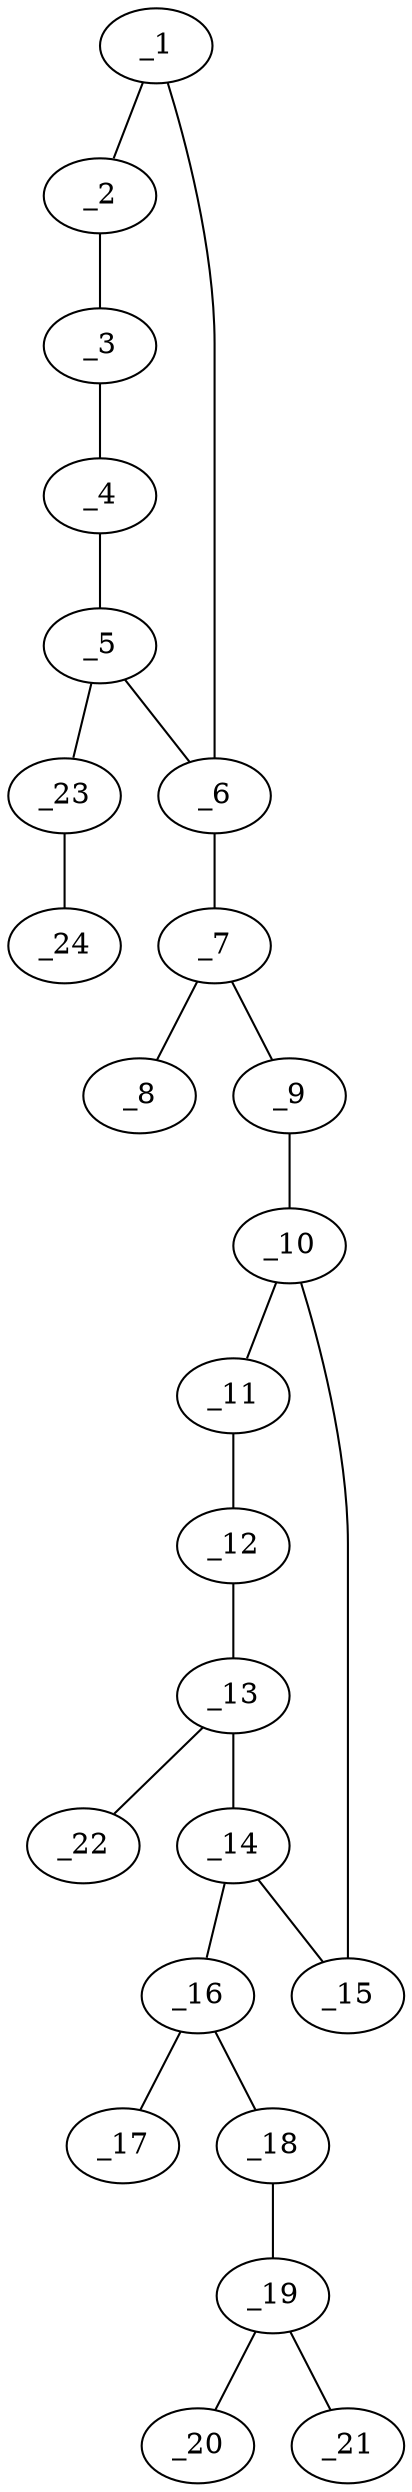 graph molid624575 {
	_1	 [charge=0,
		chem=1,
		symbol="C  ",
		x="7.1961",
		y="-1.5"];
	_2	 [charge=0,
		chem=1,
		symbol="C  ",
		x="8.0622",
		y="-2"];
	_1 -- _2	 [valence=1];
	_6	 [charge=0,
		chem=1,
		symbol="C  ",
		x="6.3301",
		y="-2"];
	_1 -- _6	 [valence=2];
	_3	 [charge=0,
		chem=1,
		symbol="C  ",
		x="8.0622",
		y="-3"];
	_2 -- _3	 [valence=2];
	_4	 [charge=0,
		chem=1,
		symbol="C  ",
		x="7.1961",
		y="-3.5"];
	_3 -- _4	 [valence=1];
	_5	 [charge=0,
		chem=1,
		symbol="C  ",
		x="6.3301",
		y="-3"];
	_4 -- _5	 [valence=2];
	_5 -- _6	 [valence=1];
	_23	 [charge=0,
		chem=2,
		symbol="O  ",
		x="5.4641",
		y="-3.5"];
	_5 -- _23	 [valence=1];
	_7	 [charge=0,
		chem=1,
		symbol="C  ",
		x="5.4641",
		y="-1.5"];
	_6 -- _7	 [valence=1];
	_8	 [charge=0,
		chem=2,
		symbol="O  ",
		x="4.5981",
		y="-2"];
	_7 -- _8	 [valence=2];
	_9	 [charge=0,
		chem=4,
		symbol="N  ",
		x="5.4641",
		y="-0.5"];
	_7 -- _9	 [valence=1];
	_10	 [charge=0,
		chem=1,
		symbol="C  ",
		x="4.5981",
		y=0];
	_9 -- _10	 [valence=1];
	_11	 [charge=0,
		chem=1,
		symbol="C  ",
		x="3.732",
		y="-0.5"];
	_10 -- _11	 [valence=1];
	_15	 [charge=0,
		chem=1,
		symbol="C  ",
		x="4.5981",
		y=1];
	_10 -- _15	 [valence=2];
	_12	 [charge=0,
		chem=1,
		symbol="C  ",
		x="2.866",
		y=0];
	_11 -- _12	 [valence=2];
	_13	 [charge=0,
		chem=1,
		symbol="C  ",
		x="2.866",
		y=1];
	_12 -- _13	 [valence=1];
	_14	 [charge=0,
		chem=1,
		symbol="C  ",
		x="3.7321",
		y="1.5"];
	_13 -- _14	 [valence=2];
	_22	 [charge=0,
		chem=7,
		symbol="Cl ",
		x=2,
		y="1.5"];
	_13 -- _22	 [valence=1];
	_14 -- _15	 [valence=1];
	_16	 [charge=0,
		chem=1,
		symbol="C  ",
		x="3.7321",
		y="2.5"];
	_14 -- _16	 [valence=1];
	_17	 [charge=0,
		chem=2,
		symbol="O  ",
		x="2.866",
		y=3];
	_16 -- _17	 [valence=2];
	_18	 [charge=0,
		chem=2,
		symbol="O  ",
		x="4.5981",
		y=3];
	_16 -- _18	 [valence=1];
	_19	 [charge=0,
		chem=1,
		symbol="C  ",
		x="4.5981",
		y=4];
	_18 -- _19	 [valence=1];
	_20	 [charge=0,
		chem=1,
		symbol="C  ",
		x="5.4641",
		y="4.5"];
	_19 -- _20	 [valence=1];
	_21	 [charge=0,
		chem=1,
		symbol="C  ",
		x="3.7321",
		y="4.5"];
	_19 -- _21	 [valence=1];
	_24	 [charge=0,
		chem=1,
		symbol="C  ",
		x="5.4641",
		y="-4.5"];
	_23 -- _24	 [valence=1];
}
